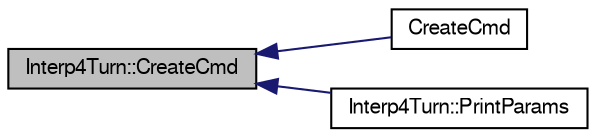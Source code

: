 digraph "Interp4Turn::CreateCmd"
{
  edge [fontname="FreeSans",fontsize="10",labelfontname="FreeSans",labelfontsize="10"];
  node [fontname="FreeSans",fontsize="10",shape=record];
  rankdir="LR";
  Node1 [label="Interp4Turn::CreateCmd",height=0.2,width=0.4,color="black", fillcolor="grey75", style="filled", fontcolor="black"];
  Node1 -> Node2 [dir="back",color="midnightblue",fontsize="10",style="solid",fontname="FreeSans"];
  Node2 [label="CreateCmd",height=0.2,width=0.4,color="black", fillcolor="white", style="filled",URL="$_interp4_turn_8cpp.html#a0ab483787498a2b002838d9426437be6"];
  Node1 -> Node3 [dir="back",color="midnightblue",fontsize="10",style="solid",fontname="FreeSans"];
  Node3 [label="Interp4Turn::PrintParams",height=0.2,width=0.4,color="black", fillcolor="white", style="filled",URL="$class_interp4_turn.html#ae568e10b0875e4ea69db6ac75c50d672",tooltip="funkcja wyswietla jakiego typu dane sa uzywane do sterowania dronem oraz wyswietla w jakich jednostka..."];
}
